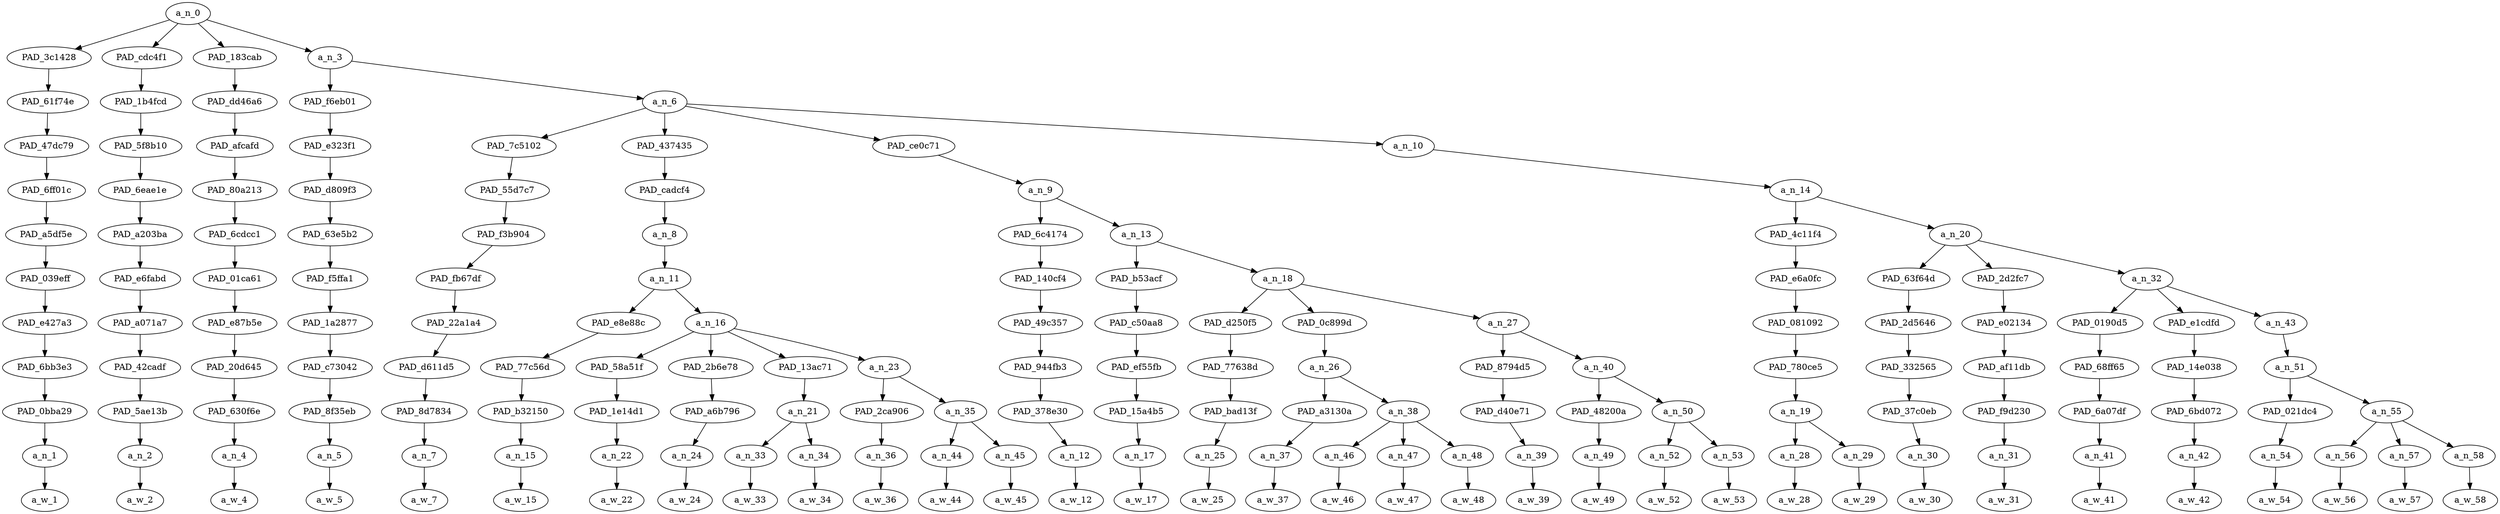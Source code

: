strict digraph "" {
	a_n_0	[div_dir=1,
		index=0,
		level=11,
		pos="10.233506944444445,11!",
		text_span="[0, 1, 2, 3, 4, 5, 6, 7, 8, 9, 10, 11, 12, 13, 14, 15, 16, 17, 18, 19, 20, 21, 22, 23, 24, 25, 26, 27, 28, 29, 30, 31, 32, 33]",
		value=1.00000001];
	PAD_3c1428	[div_dir=-1,
		index=0,
		level=10,
		pos="0.0,10!",
		text_span="[0]",
		value=0.03126325];
	a_n_0 -> PAD_3c1428;
	PAD_cdc4f1	[div_dir=-1,
		index=1,
		level=10,
		pos="1.0,10!",
		text_span="[1]",
		value=0.02758310];
	a_n_0 -> PAD_cdc4f1;
	PAD_183cab	[div_dir=-1,
		index=3,
		level=10,
		pos="33.0,10!",
		text_span="[33]",
		value=0.02297309];
	a_n_0 -> PAD_183cab;
	a_n_3	[div_dir=1,
		index=2,
		level=10,
		pos="6.934027777777778,10!",
		text_span="[2, 3, 4, 5, 6, 7, 8, 9, 10, 11, 12, 13, 14, 15, 16, 17, 18, 19, 20, 21, 22, 23, 24, 25, 26, 27, 28, 29, 30, 31, 32]",
		value=0.91813497];
	a_n_0 -> a_n_3;
	PAD_61f74e	[div_dir=-1,
		index=0,
		level=9,
		pos="0.0,9!",
		text_span="[0]",
		value=0.03126325];
	PAD_3c1428 -> PAD_61f74e;
	PAD_47dc79	[div_dir=-1,
		index=0,
		level=8,
		pos="0.0,8!",
		text_span="[0]",
		value=0.03126325];
	PAD_61f74e -> PAD_47dc79;
	PAD_6ff01c	[div_dir=-1,
		index=0,
		level=7,
		pos="0.0,7!",
		text_span="[0]",
		value=0.03126325];
	PAD_47dc79 -> PAD_6ff01c;
	PAD_a5df5e	[div_dir=-1,
		index=0,
		level=6,
		pos="0.0,6!",
		text_span="[0]",
		value=0.03126325];
	PAD_6ff01c -> PAD_a5df5e;
	PAD_039eff	[div_dir=-1,
		index=0,
		level=5,
		pos="0.0,5!",
		text_span="[0]",
		value=0.03126325];
	PAD_a5df5e -> PAD_039eff;
	PAD_e427a3	[div_dir=-1,
		index=0,
		level=4,
		pos="0.0,4!",
		text_span="[0]",
		value=0.03126325];
	PAD_039eff -> PAD_e427a3;
	PAD_6bb3e3	[div_dir=-1,
		index=0,
		level=3,
		pos="0.0,3!",
		text_span="[0]",
		value=0.03126325];
	PAD_e427a3 -> PAD_6bb3e3;
	PAD_0bba29	[div_dir=-1,
		index=0,
		level=2,
		pos="0.0,2!",
		text_span="[0]",
		value=0.03126325];
	PAD_6bb3e3 -> PAD_0bba29;
	a_n_1	[div_dir=-1,
		index=0,
		level=1,
		pos="0.0,1!",
		text_span="[0]",
		value=0.03126325];
	PAD_0bba29 -> a_n_1;
	a_w_1	[div_dir=0,
		index=0,
		level=0,
		pos="0,0!",
		text_span="[0]",
		value="<user>"];
	a_n_1 -> a_w_1;
	PAD_1b4fcd	[div_dir=-1,
		index=1,
		level=9,
		pos="1.0,9!",
		text_span="[1]",
		value=0.02758310];
	PAD_cdc4f1 -> PAD_1b4fcd;
	PAD_5f8b10	[div_dir=-1,
		index=1,
		level=8,
		pos="1.0,8!",
		text_span="[1]",
		value=0.02758310];
	PAD_1b4fcd -> PAD_5f8b10;
	PAD_6eae1e	[div_dir=-1,
		index=1,
		level=7,
		pos="1.0,7!",
		text_span="[1]",
		value=0.02758310];
	PAD_5f8b10 -> PAD_6eae1e;
	PAD_a203ba	[div_dir=-1,
		index=1,
		level=6,
		pos="1.0,6!",
		text_span="[1]",
		value=0.02758310];
	PAD_6eae1e -> PAD_a203ba;
	PAD_e6fabd	[div_dir=-1,
		index=1,
		level=5,
		pos="1.0,5!",
		text_span="[1]",
		value=0.02758310];
	PAD_a203ba -> PAD_e6fabd;
	PAD_a071a7	[div_dir=-1,
		index=1,
		level=4,
		pos="1.0,4!",
		text_span="[1]",
		value=0.02758310];
	PAD_e6fabd -> PAD_a071a7;
	PAD_42cadf	[div_dir=-1,
		index=1,
		level=3,
		pos="1.0,3!",
		text_span="[1]",
		value=0.02758310];
	PAD_a071a7 -> PAD_42cadf;
	PAD_5ae13b	[div_dir=-1,
		index=1,
		level=2,
		pos="1.0,2!",
		text_span="[1]",
		value=0.02758310];
	PAD_42cadf -> PAD_5ae13b;
	a_n_2	[div_dir=-1,
		index=1,
		level=1,
		pos="1.0,1!",
		text_span="[1]",
		value=0.02758310];
	PAD_5ae13b -> a_n_2;
	a_w_2	[div_dir=0,
		index=1,
		level=0,
		pos="1,0!",
		text_span="[1]",
		value=also];
	a_n_2 -> a_w_2;
	PAD_dd46a6	[div_dir=-1,
		index=4,
		level=9,
		pos="33.0,9!",
		text_span="[33]",
		value=0.02297309];
	PAD_183cab -> PAD_dd46a6;
	PAD_afcafd	[div_dir=-1,
		index=7,
		level=8,
		pos="33.0,8!",
		text_span="[33]",
		value=0.02297309];
	PAD_dd46a6 -> PAD_afcafd;
	PAD_80a213	[div_dir=-1,
		index=7,
		level=7,
		pos="33.0,7!",
		text_span="[33]",
		value=0.02297309];
	PAD_afcafd -> PAD_80a213;
	PAD_6cdcc1	[div_dir=-1,
		index=9,
		level=6,
		pos="33.0,6!",
		text_span="[33]",
		value=0.02297309];
	PAD_80a213 -> PAD_6cdcc1;
	PAD_01ca61	[div_dir=-1,
		index=12,
		level=5,
		pos="33.0,5!",
		text_span="[33]",
		value=0.02297309];
	PAD_6cdcc1 -> PAD_01ca61;
	PAD_e87b5e	[div_dir=-1,
		index=17,
		level=4,
		pos="33.0,4!",
		text_span="[33]",
		value=0.02297309];
	PAD_01ca61 -> PAD_e87b5e;
	PAD_20d645	[div_dir=-1,
		index=21,
		level=3,
		pos="33.0,3!",
		text_span="[33]",
		value=0.02297309];
	PAD_e87b5e -> PAD_20d645;
	PAD_630f6e	[div_dir=-1,
		index=25,
		level=2,
		pos="33.0,2!",
		text_span="[33]",
		value=0.02297309];
	PAD_20d645 -> PAD_630f6e;
	a_n_4	[div_dir=-1,
		index=33,
		level=1,
		pos="33.0,1!",
		text_span="[33]",
		value=0.02297309];
	PAD_630f6e -> a_n_4;
	a_w_4	[div_dir=0,
		index=33,
		level=0,
		pos="33,0!",
		text_span="[33]",
		value=🤬2];
	a_n_4 -> a_w_4;
	PAD_f6eb01	[div_dir=-1,
		index=2,
		level=9,
		pos="2.0,9!",
		text_span="[2]",
		value=0.03468234];
	a_n_3 -> PAD_f6eb01;
	a_n_6	[div_dir=1,
		index=3,
		level=9,
		pos="11.868055555555555,9!",
		text_span="[3, 4, 5, 6, 7, 8, 9, 10, 11, 12, 13, 14, 15, 16, 17, 18, 19, 20, 21, 22, 23, 24, 25, 26, 27, 28, 29, 30, 31, 32]",
		value=0.88338634];
	a_n_3 -> a_n_6;
	PAD_e323f1	[div_dir=-1,
		index=2,
		level=8,
		pos="2.0,8!",
		text_span="[2]",
		value=0.03468234];
	PAD_f6eb01 -> PAD_e323f1;
	PAD_d809f3	[div_dir=-1,
		index=2,
		level=7,
		pos="2.0,7!",
		text_span="[2]",
		value=0.03468234];
	PAD_e323f1 -> PAD_d809f3;
	PAD_63e5b2	[div_dir=-1,
		index=2,
		level=6,
		pos="2.0,6!",
		text_span="[2]",
		value=0.03468234];
	PAD_d809f3 -> PAD_63e5b2;
	PAD_f5ffa1	[div_dir=-1,
		index=2,
		level=5,
		pos="2.0,5!",
		text_span="[2]",
		value=0.03468234];
	PAD_63e5b2 -> PAD_f5ffa1;
	PAD_1a2877	[div_dir=-1,
		index=2,
		level=4,
		pos="2.0,4!",
		text_span="[2]",
		value=0.03468234];
	PAD_f5ffa1 -> PAD_1a2877;
	PAD_c73042	[div_dir=-1,
		index=2,
		level=3,
		pos="2.0,3!",
		text_span="[2]",
		value=0.03468234];
	PAD_1a2877 -> PAD_c73042;
	PAD_8f35eb	[div_dir=-1,
		index=2,
		level=2,
		pos="2.0,2!",
		text_span="[2]",
		value=0.03468234];
	PAD_c73042 -> PAD_8f35eb;
	a_n_5	[div_dir=-1,
		index=2,
		level=1,
		pos="2.0,1!",
		text_span="[2]",
		value=0.03468234];
	PAD_8f35eb -> a_n_5;
	a_w_5	[div_dir=0,
		index=2,
		level=0,
		pos="2,0!",
		text_span="[2]",
		value=did];
	a_n_5 -> a_w_5;
	PAD_7c5102	[div_dir=1,
		index=3,
		level=8,
		pos="3.0,8!",
		text_span="[3]",
		value=0.08915669];
	a_n_6 -> PAD_7c5102;
	PAD_437435	[div_dir=-1,
		index=4,
		level=8,
		pos="6.09375,8!",
		text_span="[4, 5, 6, 7, 8, 9, 10, 11]",
		value=0.19242382];
	a_n_6 -> PAD_437435;
	PAD_ce0c71	[div_dir=1,
		index=5,
		level=8,
		pos="13.40625,8!",
		text_span="[12, 13, 14, 15, 16, 17, 18, 19, 20, 21, 22]",
		value=0.22685534];
	a_n_6 -> PAD_ce0c71;
	a_n_10	[div_dir=1,
		index=6,
		level=8,
		pos="24.97222222222222,8!",
		text_span="[23, 24, 25, 26, 27, 28, 29, 30, 31, 32]",
		value=0.37484611];
	a_n_6 -> a_n_10;
	PAD_55d7c7	[div_dir=1,
		index=3,
		level=7,
		pos="3.0,7!",
		text_span="[3]",
		value=0.08915669];
	PAD_7c5102 -> PAD_55d7c7;
	PAD_f3b904	[div_dir=1,
		index=3,
		level=6,
		pos="3.0,6!",
		text_span="[3]",
		value=0.08915669];
	PAD_55d7c7 -> PAD_f3b904;
	PAD_fb67df	[div_dir=1,
		index=3,
		level=5,
		pos="3.0,5!",
		text_span="[3]",
		value=0.08915669];
	PAD_f3b904 -> PAD_fb67df;
	PAD_22a1a4	[div_dir=1,
		index=3,
		level=4,
		pos="3.0,4!",
		text_span="[3]",
		value=0.08915669];
	PAD_fb67df -> PAD_22a1a4;
	PAD_d611d5	[div_dir=1,
		index=3,
		level=3,
		pos="3.0,3!",
		text_span="[3]",
		value=0.08915669];
	PAD_22a1a4 -> PAD_d611d5;
	PAD_8d7834	[div_dir=1,
		index=3,
		level=2,
		pos="3.0,2!",
		text_span="[3]",
		value=0.08915669];
	PAD_d611d5 -> PAD_8d7834;
	a_n_7	[div_dir=1,
		index=3,
		level=1,
		pos="3.0,1!",
		text_span="[3]",
		value=0.08915669];
	PAD_8d7834 -> a_n_7;
	a_w_7	[div_dir=0,
		index=3,
		level=0,
		pos="3,0!",
		text_span="[3]",
		value=trump];
	a_n_7 -> a_w_7;
	PAD_cadcf4	[div_dir=-1,
		index=4,
		level=7,
		pos="6.09375,7!",
		text_span="[4, 5, 6, 7, 8, 9, 10, 11]",
		value=0.19242382];
	PAD_437435 -> PAD_cadcf4;
	a_n_8	[div_dir=-1,
		index=4,
		level=6,
		pos="6.09375,6!",
		text_span="[4, 5, 6, 7, 8, 9, 10, 11]",
		value=0.19242382];
	PAD_cadcf4 -> a_n_8;
	a_n_11	[div_dir=-1,
		index=4,
		level=5,
		pos="6.09375,5!",
		text_span="[4, 5, 6, 7, 8, 9, 10, 11]",
		value=0.19233034];
	a_n_8 -> a_n_11;
	PAD_e8e88c	[div_dir=-1,
		index=4,
		level=4,
		pos="4.0,4!",
		text_span="[4]",
		value=0.02912843];
	a_n_11 -> PAD_e8e88c;
	a_n_16	[div_dir=-1,
		index=5,
		level=4,
		pos="8.1875,4!",
		text_span="[5, 6, 7, 8, 9, 10, 11]",
		value=0.16310843];
	a_n_11 -> a_n_16;
	PAD_77c56d	[div_dir=-1,
		index=4,
		level=3,
		pos="4.0,3!",
		text_span="[4]",
		value=0.02912843];
	PAD_e8e88c -> PAD_77c56d;
	PAD_b32150	[div_dir=-1,
		index=4,
		level=2,
		pos="4.0,2!",
		text_span="[4]",
		value=0.02912843];
	PAD_77c56d -> PAD_b32150;
	a_n_15	[div_dir=-1,
		index=4,
		level=1,
		pos="4.0,1!",
		text_span="[4]",
		value=0.02912843];
	PAD_b32150 -> a_n_15;
	a_w_15	[div_dir=0,
		index=4,
		level=0,
		pos="4,0!",
		text_span="[4]",
		value=ask];
	a_n_15 -> a_w_15;
	PAD_58a51f	[div_dir=1,
		index=6,
		level=3,
		pos="7.0,3!",
		text_span="[7]",
		value=0.02639571];
	a_n_16 -> PAD_58a51f;
	PAD_2b6e78	[div_dir=1,
		index=8,
		level=3,
		pos="11.0,3!",
		text_span="[11]",
		value=0.02098962];
	a_n_16 -> PAD_2b6e78;
	PAD_13ac71	[div_dir=-1,
		index=5,
		level=3,
		pos="5.5,3!",
		text_span="[5, 6]",
		value=0.04520629];
	a_n_16 -> PAD_13ac71;
	a_n_23	[div_dir=-1,
		index=7,
		level=3,
		pos="9.25,3!",
		text_span="[8, 9, 10]",
		value=0.07041505];
	a_n_16 -> a_n_23;
	PAD_1e14d1	[div_dir=1,
		index=6,
		level=2,
		pos="7.0,2!",
		text_span="[7]",
		value=0.02639571];
	PAD_58a51f -> PAD_1e14d1;
	a_n_22	[div_dir=1,
		index=7,
		level=1,
		pos="7.0,1!",
		text_span="[7]",
		value=0.02639571];
	PAD_1e14d1 -> a_n_22;
	a_w_22	[div_dir=0,
		index=7,
		level=0,
		pos="7,0!",
		text_span="[7]",
		value="<number>"];
	a_n_22 -> a_w_22;
	PAD_a6b796	[div_dir=1,
		index=9,
		level=2,
		pos="11.0,2!",
		text_span="[11]",
		value=0.02098962];
	PAD_2b6e78 -> PAD_a6b796;
	a_n_24	[div_dir=1,
		index=11,
		level=1,
		pos="11.0,1!",
		text_span="[11]",
		value=0.02098962];
	PAD_a6b796 -> a_n_24;
	a_w_24	[div_dir=0,
		index=11,
		level=0,
		pos="11,0!",
		text_span="[11]",
		value=girls];
	a_n_24 -> a_w_24;
	a_n_21	[div_dir=-1,
		index=5,
		level=2,
		pos="5.5,2!",
		text_span="[5, 6]",
		value=0.04520629];
	PAD_13ac71 -> a_n_21;
	a_n_33	[div_dir=-1,
		index=5,
		level=1,
		pos="5.0,1!",
		text_span="[5]",
		value=0.01762551];
	a_n_21 -> a_n_33;
	a_n_34	[div_dir=-1,
		index=6,
		level=1,
		pos="6.0,1!",
		text_span="[6]",
		value=0.02741108];
	a_n_21 -> a_n_34;
	a_w_33	[div_dir=0,
		index=5,
		level=0,
		pos="5,0!",
		text_span="[5]",
		value=the];
	a_n_33 -> a_w_33;
	a_w_34	[div_dir=0,
		index=6,
		level=0,
		pos="6,0!",
		text_span="[6]",
		value=women];
	a_n_34 -> a_w_34;
	PAD_2ca906	[div_dir=1,
		index=8,
		level=2,
		pos="10.0,2!",
		text_span="[10]",
		value=0.01830631];
	a_n_23 -> PAD_2ca906;
	a_n_35	[div_dir=-1,
		index=7,
		level=2,
		pos="8.5,2!",
		text_span="[8, 9]",
		value=0.05207730];
	a_n_23 -> a_n_35;
	a_n_36	[div_dir=1,
		index=10,
		level=1,
		pos="10.0,1!",
		text_span="[10]",
		value=0.01830631];
	PAD_2ca906 -> a_n_36;
	a_w_36	[div_dir=0,
		index=10,
		level=0,
		pos="10,0!",
		text_span="[10]",
		value=old];
	a_n_36 -> a_w_36;
	a_n_44	[div_dir=-1,
		index=8,
		level=1,
		pos="8.0,1!",
		text_span="[8]",
		value=0.03089552];
	a_n_35 -> a_n_44;
	a_n_45	[div_dir=1,
		index=9,
		level=1,
		pos="9.0,1!",
		text_span="[9]",
		value=0.02110411];
	a_n_35 -> a_n_45;
	a_w_44	[div_dir=0,
		index=8,
		level=0,
		pos="8,0!",
		text_span="[8]",
		value="<number>1"];
	a_n_44 -> a_w_44;
	a_w_45	[div_dir=0,
		index=9,
		level=0,
		pos="9,0!",
		text_span="[9]",
		value=year];
	a_n_45 -> a_w_45;
	a_n_9	[div_dir=1,
		index=5,
		level=7,
		pos="13.40625,7!",
		text_span="[12, 13, 14, 15, 16, 17, 18, 19, 20, 21, 22]",
		value=0.22685534];
	PAD_ce0c71 -> a_n_9;
	PAD_6c4174	[div_dir=1,
		index=5,
		level=6,
		pos="12.0,6!",
		text_span="[12]",
		value=0.01288629];
	a_n_9 -> PAD_6c4174;
	a_n_13	[div_dir=1,
		index=6,
		level=6,
		pos="14.8125,6!",
		text_span="[13, 14, 15, 16, 17, 18, 19, 20, 21, 22]",
		value=0.21388242];
	a_n_9 -> a_n_13;
	PAD_140cf4	[div_dir=1,
		index=5,
		level=5,
		pos="12.0,5!",
		text_span="[12]",
		value=0.01288629];
	PAD_6c4174 -> PAD_140cf4;
	PAD_49c357	[div_dir=1,
		index=6,
		level=4,
		pos="12.0,4!",
		text_span="[12]",
		value=0.01288629];
	PAD_140cf4 -> PAD_49c357;
	PAD_944fb3	[div_dir=1,
		index=9,
		level=3,
		pos="12.0,3!",
		text_span="[12]",
		value=0.01288629];
	PAD_49c357 -> PAD_944fb3;
	PAD_378e30	[div_dir=1,
		index=10,
		level=2,
		pos="12.0,2!",
		text_span="[12]",
		value=0.01288629];
	PAD_944fb3 -> PAD_378e30;
	a_n_12	[div_dir=1,
		index=12,
		level=1,
		pos="12.0,1!",
		text_span="[12]",
		value=0.01288629];
	PAD_378e30 -> a_n_12;
	a_w_12	[div_dir=0,
		index=12,
		level=0,
		pos="12,0!",
		text_span="[12]",
		value=if];
	a_n_12 -> a_w_12;
	PAD_b53acf	[div_dir=1,
		index=6,
		level=5,
		pos="13.0,5!",
		text_span="[13]",
		value=0.01076277];
	a_n_13 -> PAD_b53acf;
	a_n_18	[div_dir=1,
		index=7,
		level=5,
		pos="16.625,5!",
		text_span="[14, 15, 16, 17, 18, 19, 20, 21, 22]",
		value=0.20304056];
	a_n_13 -> a_n_18;
	PAD_c50aa8	[div_dir=1,
		index=7,
		level=4,
		pos="13.0,4!",
		text_span="[13]",
		value=0.01076277];
	PAD_b53acf -> PAD_c50aa8;
	PAD_ef55fb	[div_dir=1,
		index=10,
		level=3,
		pos="13.0,3!",
		text_span="[13]",
		value=0.01076277];
	PAD_c50aa8 -> PAD_ef55fb;
	PAD_15a4b5	[div_dir=1,
		index=11,
		level=2,
		pos="13.0,2!",
		text_span="[13]",
		value=0.01076277];
	PAD_ef55fb -> PAD_15a4b5;
	a_n_17	[div_dir=1,
		index=13,
		level=1,
		pos="13.0,1!",
		text_span="[13]",
		value=0.01076277];
	PAD_15a4b5 -> a_n_17;
	a_w_17	[div_dir=0,
		index=13,
		level=0,
		pos="13,0!",
		text_span="[13]",
		value=they];
	a_n_17 -> a_w_17;
	PAD_d250f5	[div_dir=1,
		index=8,
		level=4,
		pos="14.0,4!",
		text_span="[14]",
		value=0.01198669];
	a_n_18 -> PAD_d250f5;
	PAD_0c899d	[div_dir=1,
		index=9,
		level=4,
		pos="16.0,4!",
		text_span="[15, 16, 17, 18]",
		value=0.06737385];
	a_n_18 -> PAD_0c899d;
	a_n_27	[div_dir=1,
		index=10,
		level=4,
		pos="19.875,4!",
		text_span="[19, 20, 21, 22]",
		value=0.12360624];
	a_n_18 -> a_n_27;
	PAD_77638d	[div_dir=1,
		index=11,
		level=3,
		pos="14.0,3!",
		text_span="[14]",
		value=0.01198669];
	PAD_d250f5 -> PAD_77638d;
	PAD_bad13f	[div_dir=1,
		index=12,
		level=2,
		pos="14.0,2!",
		text_span="[14]",
		value=0.01198669];
	PAD_77638d -> PAD_bad13f;
	a_n_25	[div_dir=1,
		index=14,
		level=1,
		pos="14.0,1!",
		text_span="[14]",
		value=0.01198669];
	PAD_bad13f -> a_n_25;
	a_w_25	[div_dir=0,
		index=14,
		level=0,
		pos="14,0!",
		text_span="[14]",
		value=were];
	a_n_25 -> a_w_25;
	a_n_26	[div_dir=1,
		index=12,
		level=3,
		pos="16.0,3!",
		text_span="[15, 16, 17, 18]",
		value=0.06737385];
	PAD_0c899d -> a_n_26;
	PAD_a3130a	[div_dir=1,
		index=13,
		level=2,
		pos="15.0,2!",
		text_span="[15]",
		value=0.01090182];
	a_n_26 -> PAD_a3130a;
	a_n_38	[div_dir=1,
		index=14,
		level=2,
		pos="17.0,2!",
		text_span="[16, 17, 18]",
		value=0.05644413];
	a_n_26 -> a_n_38;
	a_n_37	[div_dir=1,
		index=15,
		level=1,
		pos="15.0,1!",
		text_span="[15]",
		value=0.01090182];
	PAD_a3130a -> a_n_37;
	a_w_37	[div_dir=0,
		index=15,
		level=0,
		pos="15,0!",
		text_span="[15]",
		value=in];
	a_n_37 -> a_w_37;
	a_n_46	[div_dir=1,
		index=16,
		level=1,
		pos="16.0,1!",
		text_span="[16]",
		value=0.01243888];
	a_n_38 -> a_n_46;
	a_n_47	[div_dir=-1,
		index=17,
		level=1,
		pos="17.0,1!",
		text_span="[17]",
		value=0.02794713];
	a_n_38 -> a_n_47;
	a_n_48	[div_dir=1,
		index=18,
		level=1,
		pos="18.0,1!",
		text_span="[18]",
		value=0.01604688];
	a_n_38 -> a_n_48;
	a_w_46	[div_dir=0,
		index=16,
		level=0,
		pos="16,0!",
		text_span="[16]",
		value=their];
	a_n_46 -> a_w_46;
	a_w_47	[div_dir=0,
		index=17,
		level=0,
		pos="17,0!",
		text_span="[17]",
		value=fertile];
	a_n_47 -> a_w_47;
	a_w_48	[div_dir=0,
		index=18,
		level=0,
		pos="18,0!",
		text_span="[18]",
		value=period];
	a_n_48 -> a_w_48;
	PAD_8794d5	[div_dir=-1,
		index=13,
		level=3,
		pos="19.0,3!",
		text_span="[19]",
		value=0.01453983];
	a_n_27 -> PAD_8794d5;
	a_n_40	[div_dir=1,
		index=14,
		level=3,
		pos="20.75,3!",
		text_span="[20, 21, 22]",
		value=0.10899093];
	a_n_27 -> a_n_40;
	PAD_d40e71	[div_dir=-1,
		index=15,
		level=2,
		pos="19.0,2!",
		text_span="[19]",
		value=0.01453983];
	PAD_8794d5 -> PAD_d40e71;
	a_n_39	[div_dir=-1,
		index=19,
		level=1,
		pos="19.0,1!",
		text_span="[19]",
		value=0.01453983];
	PAD_d40e71 -> a_n_39;
	a_w_39	[div_dir=0,
		index=19,
		level=0,
		pos="19,0!",
		text_span="[19]",
		value=before];
	a_n_39 -> a_w_39;
	PAD_48200a	[div_dir=1,
		index=16,
		level=2,
		pos="20.0,2!",
		text_span="[20]",
		value=0.02431960];
	a_n_40 -> PAD_48200a;
	a_n_50	[div_dir=-1,
		index=17,
		level=2,
		pos="21.5,2!",
		text_span="[21, 22]",
		value=0.08457260];
	a_n_40 -> a_n_50;
	a_n_49	[div_dir=1,
		index=20,
		level=1,
		pos="20.0,1!",
		text_span="[20]",
		value=0.02431960];
	PAD_48200a -> a_n_49;
	a_w_49	[div_dir=0,
		index=20,
		level=0,
		pos="20,0!",
		text_span="[20]",
		value=he];
	a_n_49 -> a_w_49;
	a_n_52	[div_dir=-1,
		index=21,
		level=1,
		pos="21.0,1!",
		text_span="[21]",
		value=0.05587761];
	a_n_50 -> a_n_52;
	a_n_53	[div_dir=1,
		index=22,
		level=1,
		pos="22.0,1!",
		text_span="[22]",
		value=0.02862361];
	a_n_50 -> a_n_53;
	a_w_52	[div_dir=0,
		index=21,
		level=0,
		pos="21,0!",
		text_span="[21]",
		value=raped];
	a_n_52 -> a_w_52;
	a_w_53	[div_dir=0,
		index=22,
		level=0,
		pos="22,0!",
		text_span="[22]",
		value=them];
	a_n_53 -> a_w_53;
	a_n_14	[div_dir=1,
		index=6,
		level=7,
		pos="24.97222222222222,7!",
		text_span="[23, 24, 25, 26, 27, 28, 29, 30, 31, 32]",
		value=0.37474754];
	a_n_10 -> a_n_14;
	PAD_4c11f4	[div_dir=1,
		index=7,
		level=6,
		pos="23.5,6!",
		text_span="[23, 24]",
		value=0.21383469];
	a_n_14 -> PAD_4c11f4;
	a_n_20	[div_dir=1,
		index=8,
		level=6,
		pos="26.444444444444443,6!",
		text_span="[25, 26, 27, 28, 29, 30, 31, 32]",
		value=0.16081429];
	a_n_14 -> a_n_20;
	PAD_e6a0fc	[div_dir=1,
		index=8,
		level=5,
		pos="23.5,5!",
		text_span="[23, 24]",
		value=0.21383469];
	PAD_4c11f4 -> PAD_e6a0fc;
	PAD_081092	[div_dir=1,
		index=11,
		level=4,
		pos="23.5,4!",
		text_span="[23, 24]",
		value=0.21383469];
	PAD_e6a0fc -> PAD_081092;
	PAD_780ce5	[div_dir=1,
		index=15,
		level=3,
		pos="23.5,3!",
		text_span="[23, 24]",
		value=0.21383469];
	PAD_081092 -> PAD_780ce5;
	a_n_19	[div_dir=1,
		index=18,
		level=2,
		pos="23.5,2!",
		text_span="[23, 24]",
		value=0.21383469];
	PAD_780ce5 -> a_n_19;
	a_n_28	[div_dir=1,
		index=23,
		level=1,
		pos="23.0,1!",
		text_span="[23]",
		value=0.04220650];
	a_n_19 -> a_n_28;
	a_n_29	[div_dir=-1,
		index=24,
		level=1,
		pos="24.0,1!",
		text_span="[24]",
		value=0.17153295];
	a_n_19 -> a_n_29;
	a_w_28	[div_dir=0,
		index=23,
		level=0,
		pos="23,0!",
		text_span="[23]",
		value=most];
	a_n_28 -> a_w_28;
	a_w_29	[div_dir=0,
		index=24,
		level=0,
		pos="24,0!",
		text_span="[24]",
		value=rapists];
	a_n_29 -> a_w_29;
	PAD_63f64d	[div_dir=1,
		index=9,
		level=5,
		pos="25.0,5!",
		text_span="[25]",
		value=0.02101321];
	a_n_20 -> PAD_63f64d;
	PAD_2d2fc7	[div_dir=1,
		index=10,
		level=5,
		pos="26.0,5!",
		text_span="[26]",
		value=0.01569310];
	a_n_20 -> PAD_2d2fc7;
	a_n_32	[div_dir=1,
		index=11,
		level=5,
		pos="28.333333333333332,5!",
		text_span="[27, 28, 29, 30, 31, 32]",
		value=0.12405435];
	a_n_20 -> a_n_32;
	PAD_2d5646	[div_dir=1,
		index=12,
		level=4,
		pos="25.0,4!",
		text_span="[25]",
		value=0.02101321];
	PAD_63f64d -> PAD_2d5646;
	PAD_332565	[div_dir=1,
		index=16,
		level=3,
		pos="25.0,3!",
		text_span="[25]",
		value=0.02101321];
	PAD_2d5646 -> PAD_332565;
	PAD_37c0eb	[div_dir=1,
		index=19,
		level=2,
		pos="25.0,2!",
		text_span="[25]",
		value=0.02101321];
	PAD_332565 -> PAD_37c0eb;
	a_n_30	[div_dir=1,
		index=25,
		level=1,
		pos="25.0,1!",
		text_span="[25]",
		value=0.02101321];
	PAD_37c0eb -> a_n_30;
	a_w_30	[div_dir=0,
		index=25,
		level=0,
		pos="25,0!",
		text_span="[25]",
		value=are];
	a_n_30 -> a_w_30;
	PAD_e02134	[div_dir=1,
		index=13,
		level=4,
		pos="26.0,4!",
		text_span="[26]",
		value=0.01569310];
	PAD_2d2fc7 -> PAD_e02134;
	PAD_af11db	[div_dir=1,
		index=17,
		level=3,
		pos="26.0,3!",
		text_span="[26]",
		value=0.01569310];
	PAD_e02134 -> PAD_af11db;
	PAD_f9d230	[div_dir=1,
		index=20,
		level=2,
		pos="26.0,2!",
		text_span="[26]",
		value=0.01569310];
	PAD_af11db -> PAD_f9d230;
	a_n_31	[div_dir=1,
		index=26,
		level=1,
		pos="26.0,1!",
		text_span="[26]",
		value=0.01569310];
	PAD_f9d230 -> a_n_31;
	a_w_31	[div_dir=0,
		index=26,
		level=0,
		pos="26,0!",
		text_span="[26]",
		value=not];
	a_n_31 -> a_w_31;
	PAD_0190d5	[div_dir=1,
		index=14,
		level=4,
		pos="27.0,4!",
		text_span="[27]",
		value=0.02723822];
	a_n_32 -> PAD_0190d5;
	PAD_e1cdfd	[div_dir=-1,
		index=15,
		level=4,
		pos="28.0,4!",
		text_span="[28]",
		value=0.01477191];
	a_n_32 -> PAD_e1cdfd;
	a_n_43	[div_dir=-1,
		index=16,
		level=4,
		pos="30.0,4!",
		text_span="[29, 30, 31, 32]",
		value=0.08202953];
	a_n_32 -> a_n_43;
	PAD_68ff65	[div_dir=1,
		index=18,
		level=3,
		pos="27.0,3!",
		text_span="[27]",
		value=0.02723822];
	PAD_0190d5 -> PAD_68ff65;
	PAD_6a07df	[div_dir=1,
		index=21,
		level=2,
		pos="27.0,2!",
		text_span="[27]",
		value=0.02723822];
	PAD_68ff65 -> PAD_6a07df;
	a_n_41	[div_dir=1,
		index=27,
		level=1,
		pos="27.0,1!",
		text_span="[27]",
		value=0.02723822];
	PAD_6a07df -> a_n_41;
	a_w_41	[div_dir=0,
		index=27,
		level=0,
		pos="27,0!",
		text_span="[27]",
		value=polite];
	a_n_41 -> a_w_41;
	PAD_14e038	[div_dir=-1,
		index=19,
		level=3,
		pos="28.0,3!",
		text_span="[28]",
		value=0.01477191];
	PAD_e1cdfd -> PAD_14e038;
	PAD_6bd072	[div_dir=-1,
		index=22,
		level=2,
		pos="28.0,2!",
		text_span="[28]",
		value=0.01477191];
	PAD_14e038 -> PAD_6bd072;
	a_n_42	[div_dir=-1,
		index=28,
		level=1,
		pos="28.0,1!",
		text_span="[28]",
		value=0.01477191];
	PAD_6bd072 -> a_n_42;
	a_w_42	[div_dir=0,
		index=28,
		level=0,
		pos="28,0!",
		text_span="[28]",
		value=enough];
	a_n_42 -> a_w_42;
	a_n_51	[div_dir=-1,
		index=20,
		level=3,
		pos="30.0,3!",
		text_span="[29, 30, 31, 32]",
		value=0.08199728];
	a_n_43 -> a_n_51;
	PAD_021dc4	[div_dir=-1,
		index=23,
		level=2,
		pos="29.0,2!",
		text_span="[29]",
		value=0.01284057];
	a_n_51 -> PAD_021dc4;
	a_n_55	[div_dir=-1,
		index=24,
		level=2,
		pos="31.0,2!",
		text_span="[30, 31, 32]",
		value=0.06912445];
	a_n_51 -> a_n_55;
	a_n_54	[div_dir=-1,
		index=29,
		level=1,
		pos="29.0,1!",
		text_span="[29]",
		value=0.01284057];
	PAD_021dc4 -> a_n_54;
	a_w_54	[div_dir=0,
		index=29,
		level=0,
		pos="29,0!",
		text_span="[29]",
		value=to];
	a_n_54 -> a_w_54;
	a_n_56	[div_dir=1,
		index=30,
		level=1,
		pos="30.0,1!",
		text_span="[30]",
		value=0.01871669];
	a_n_55 -> a_n_56;
	a_n_57	[div_dir=-1,
		index=31,
		level=1,
		pos="31.0,1!",
		text_span="[31]",
		value=0.02114504];
	a_n_55 -> a_n_57;
	a_n_58	[div_dir=-1,
		index=32,
		level=1,
		pos="32.0,1!",
		text_span="[32]",
		value=0.02923155];
	a_n_55 -> a_n_58;
	a_w_56	[div_dir=0,
		index=30,
		level=0,
		pos="30,0!",
		text_span="[30]",
		value=ask1];
	a_n_56 -> a_w_56;
	a_w_57	[div_dir=0,
		index=31,
		level=0,
		pos="31,0!",
		text_span="[31]",
		value=🤬];
	a_n_57 -> a_w_57;
	a_w_58	[div_dir=0,
		index=32,
		level=0,
		pos="32,0!",
		text_span="[32]",
		value=🤬1];
	a_n_58 -> a_w_58;
}
